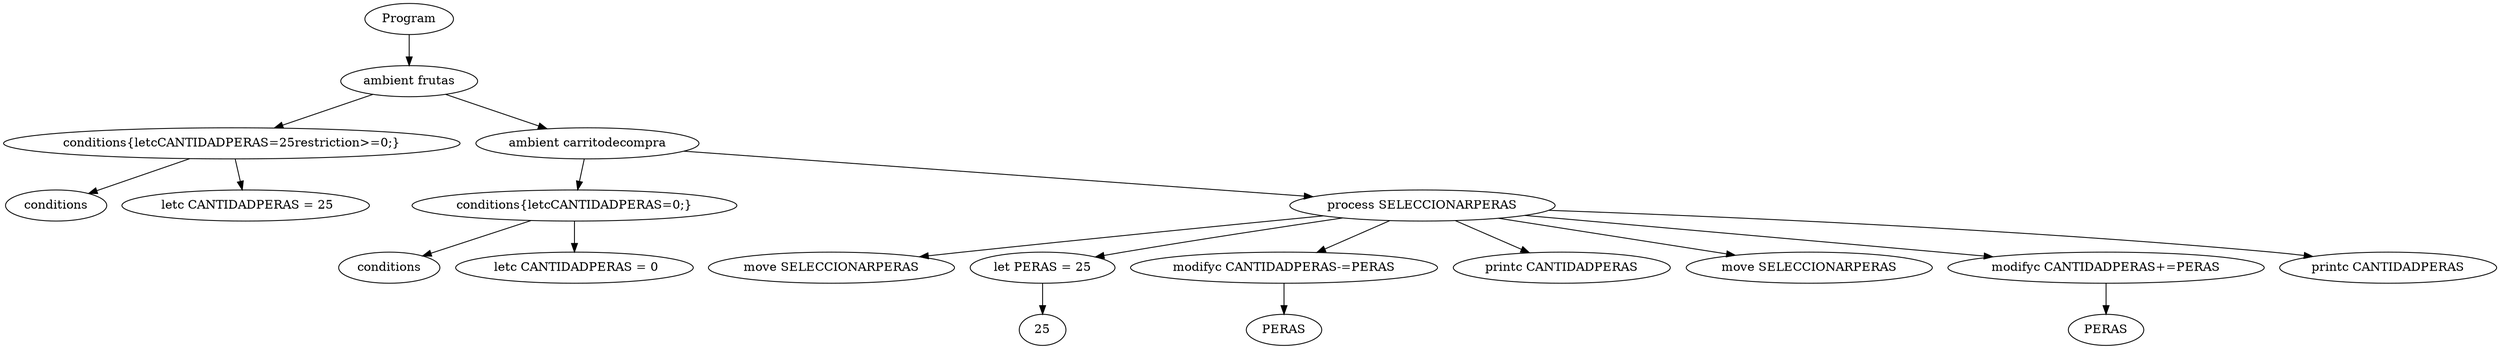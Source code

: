 digraph G {
  node0 [label="Program"];
  node1 [label="ambient frutas"];
  node2 [label="conditions{letcCANTIDADPERAS=25restriction>=0;}"];
  node3 [label="conditions"];
  node4 [label=" letc CANTIDADPERAS = 25"];
  node5 [label="ambient carritodecompra"];
  node6 [label="conditions{letcCANTIDADPERAS=0;}"];
  node7 [label="conditions"];
  node8 [label=" letc CANTIDADPERAS = 0"];
  node9 [label="process SELECCIONARPERAS"];
  node10 [label="move SELECCIONARPERAS"];
  node11 [label="let PERAS = 25"];
  node12 [label="25"];
  node13 [label="modifyc CANTIDADPERAS-=PERAS"];
  node14 [label="PERAS"];
  node15 [label="printc CANTIDADPERAS"];
  node16 [label="move SELECCIONARPERAS"];
  node17 [label="modifyc CANTIDADPERAS+=PERAS"];
  node18 [label="PERAS"];
  node19 [label="printc CANTIDADPERAS"];
  node0 -> node1;
  node1 -> node2;
  node2 -> node3;
  node2 -> node4;
  node1 -> node5;
  node5 -> node6;
  node6 -> node7;
  node6 -> node8;
  node5 -> node9;
  node9 -> node10;
  node9 -> node11;
  node11 -> node12;
  node9 -> node13;
  node13 -> node14;
  node9 -> node15;
  node9 -> node16;
  node9 -> node17;
  node17 -> node18;
  node9 -> node19;
}

